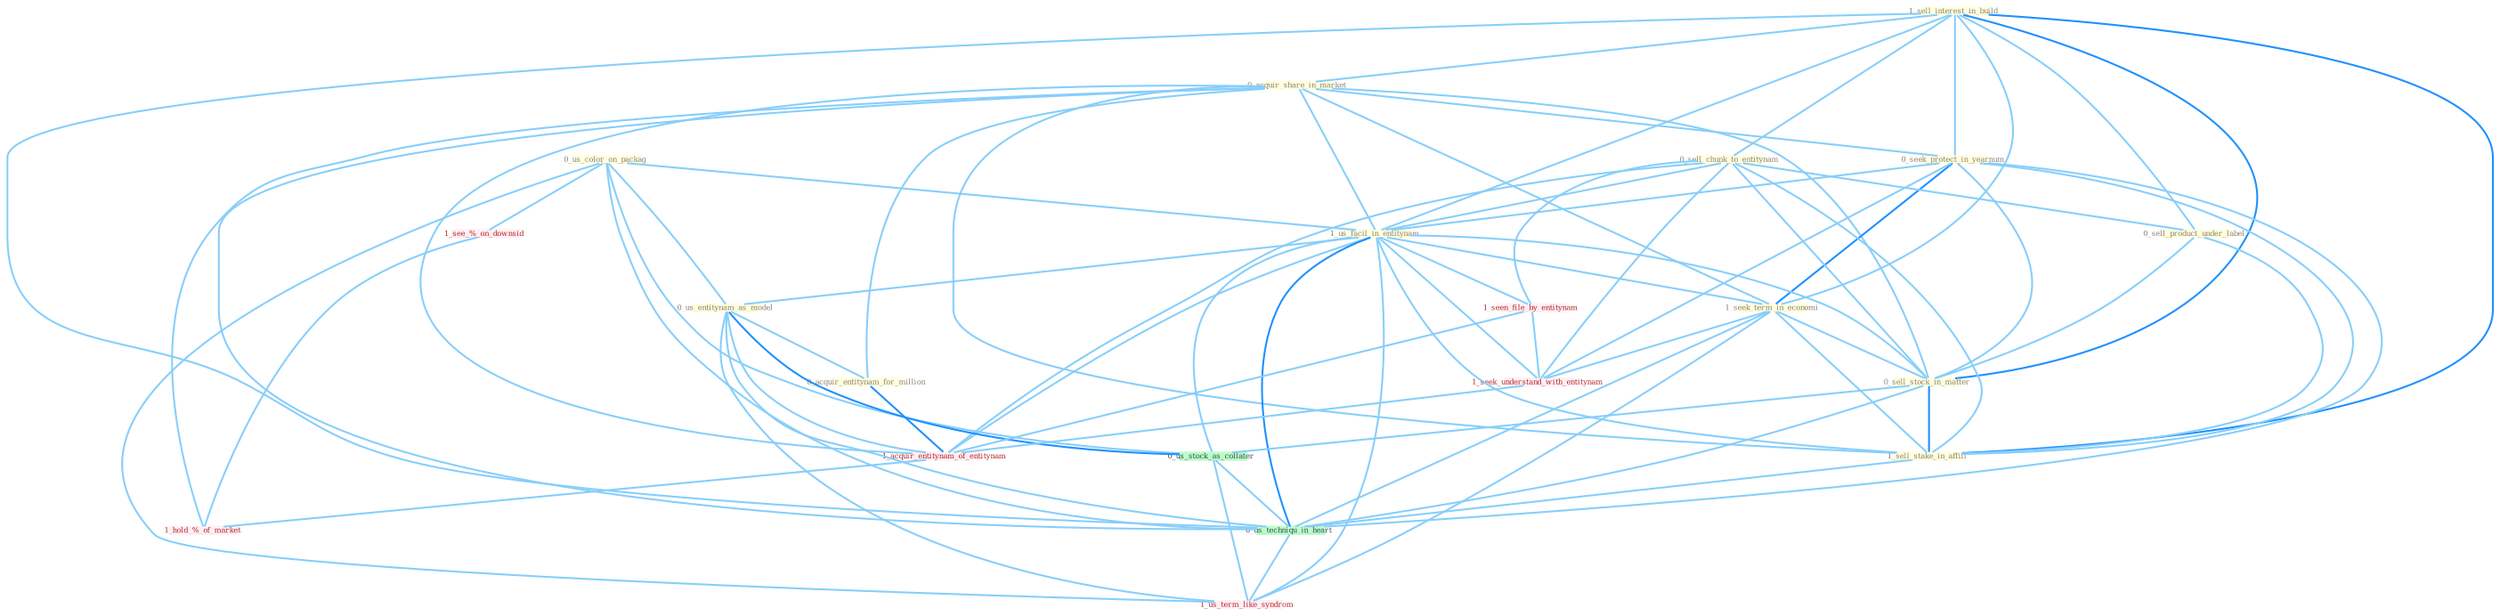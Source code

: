 Graph G{ 
    node
    [shape=polygon,style=filled,width=.5,height=.06,color="#BDFCC9",fixedsize=true,fontsize=4,
    fontcolor="#2f4f4f"];
    {node
    [color="#ffffe0", fontcolor="#8b7d6b"] "0_us_color_on_packag " "1_sell_interest_in_build " "0_acquir_share_in_market " "0_seek_protect_in_yearnum " "0_sell_chunk_to_entitynam " "1_us_facil_in_entitynam " "0_us_entitynam_as_model " "1_seek_term_in_economi " "0_sell_product_under_label " "0_sell_stock_in_matter " "0_acquir_entitynam_for_million " "1_sell_stake_in_affili "}
{node [color="#fff0f5", fontcolor="#b22222"] "1_seen_file_by_entitynam " "1_seek_understand_with_entitynam " "1_acquir_entitynam_of_entitynam " "1_see_%_on_downsid " "1_us_term_like_syndrom " "1_hold_%_of_market "}
edge [color="#B0E2FF"];

	"0_us_color_on_packag " -- "1_us_facil_in_entitynam " [w="1", color="#87cefa" ];
	"0_us_color_on_packag " -- "0_us_entitynam_as_model " [w="1", color="#87cefa" ];
	"0_us_color_on_packag " -- "0_us_stock_as_collater " [w="1", color="#87cefa" ];
	"0_us_color_on_packag " -- "0_us_techniqu_in_heart " [w="1", color="#87cefa" ];
	"0_us_color_on_packag " -- "1_see_%_on_downsid " [w="1", color="#87cefa" ];
	"0_us_color_on_packag " -- "1_us_term_like_syndrom " [w="1", color="#87cefa" ];
	"1_sell_interest_in_build " -- "0_acquir_share_in_market " [w="1", color="#87cefa" ];
	"1_sell_interest_in_build " -- "0_seek_protect_in_yearnum " [w="1", color="#87cefa" ];
	"1_sell_interest_in_build " -- "0_sell_chunk_to_entitynam " [w="1", color="#87cefa" ];
	"1_sell_interest_in_build " -- "1_us_facil_in_entitynam " [w="1", color="#87cefa" ];
	"1_sell_interest_in_build " -- "1_seek_term_in_economi " [w="1", color="#87cefa" ];
	"1_sell_interest_in_build " -- "0_sell_product_under_label " [w="1", color="#87cefa" ];
	"1_sell_interest_in_build " -- "0_sell_stock_in_matter " [w="2", color="#1e90ff" , len=0.8];
	"1_sell_interest_in_build " -- "1_sell_stake_in_affili " [w="2", color="#1e90ff" , len=0.8];
	"1_sell_interest_in_build " -- "0_us_techniqu_in_heart " [w="1", color="#87cefa" ];
	"0_acquir_share_in_market " -- "0_seek_protect_in_yearnum " [w="1", color="#87cefa" ];
	"0_acquir_share_in_market " -- "1_us_facil_in_entitynam " [w="1", color="#87cefa" ];
	"0_acquir_share_in_market " -- "1_seek_term_in_economi " [w="1", color="#87cefa" ];
	"0_acquir_share_in_market " -- "0_sell_stock_in_matter " [w="1", color="#87cefa" ];
	"0_acquir_share_in_market " -- "0_acquir_entitynam_for_million " [w="1", color="#87cefa" ];
	"0_acquir_share_in_market " -- "1_sell_stake_in_affili " [w="1", color="#87cefa" ];
	"0_acquir_share_in_market " -- "1_acquir_entitynam_of_entitynam " [w="1", color="#87cefa" ];
	"0_acquir_share_in_market " -- "0_us_techniqu_in_heart " [w="1", color="#87cefa" ];
	"0_acquir_share_in_market " -- "1_hold_%_of_market " [w="1", color="#87cefa" ];
	"0_seek_protect_in_yearnum " -- "1_us_facil_in_entitynam " [w="1", color="#87cefa" ];
	"0_seek_protect_in_yearnum " -- "1_seek_term_in_economi " [w="2", color="#1e90ff" , len=0.8];
	"0_seek_protect_in_yearnum " -- "0_sell_stock_in_matter " [w="1", color="#87cefa" ];
	"0_seek_protect_in_yearnum " -- "1_sell_stake_in_affili " [w="1", color="#87cefa" ];
	"0_seek_protect_in_yearnum " -- "1_seek_understand_with_entitynam " [w="1", color="#87cefa" ];
	"0_seek_protect_in_yearnum " -- "0_us_techniqu_in_heart " [w="1", color="#87cefa" ];
	"0_sell_chunk_to_entitynam " -- "1_us_facil_in_entitynam " [w="1", color="#87cefa" ];
	"0_sell_chunk_to_entitynam " -- "0_sell_product_under_label " [w="1", color="#87cefa" ];
	"0_sell_chunk_to_entitynam " -- "0_sell_stock_in_matter " [w="1", color="#87cefa" ];
	"0_sell_chunk_to_entitynam " -- "1_sell_stake_in_affili " [w="1", color="#87cefa" ];
	"0_sell_chunk_to_entitynam " -- "1_seen_file_by_entitynam " [w="1", color="#87cefa" ];
	"0_sell_chunk_to_entitynam " -- "1_seek_understand_with_entitynam " [w="1", color="#87cefa" ];
	"0_sell_chunk_to_entitynam " -- "1_acquir_entitynam_of_entitynam " [w="1", color="#87cefa" ];
	"1_us_facil_in_entitynam " -- "0_us_entitynam_as_model " [w="1", color="#87cefa" ];
	"1_us_facil_in_entitynam " -- "1_seek_term_in_economi " [w="1", color="#87cefa" ];
	"1_us_facil_in_entitynam " -- "0_sell_stock_in_matter " [w="1", color="#87cefa" ];
	"1_us_facil_in_entitynam " -- "1_sell_stake_in_affili " [w="1", color="#87cefa" ];
	"1_us_facil_in_entitynam " -- "1_seen_file_by_entitynam " [w="1", color="#87cefa" ];
	"1_us_facil_in_entitynam " -- "0_us_stock_as_collater " [w="1", color="#87cefa" ];
	"1_us_facil_in_entitynam " -- "1_seek_understand_with_entitynam " [w="1", color="#87cefa" ];
	"1_us_facil_in_entitynam " -- "1_acquir_entitynam_of_entitynam " [w="1", color="#87cefa" ];
	"1_us_facil_in_entitynam " -- "0_us_techniqu_in_heart " [w="2", color="#1e90ff" , len=0.8];
	"1_us_facil_in_entitynam " -- "1_us_term_like_syndrom " [w="1", color="#87cefa" ];
	"0_us_entitynam_as_model " -- "0_acquir_entitynam_for_million " [w="1", color="#87cefa" ];
	"0_us_entitynam_as_model " -- "0_us_stock_as_collater " [w="2", color="#1e90ff" , len=0.8];
	"0_us_entitynam_as_model " -- "1_acquir_entitynam_of_entitynam " [w="1", color="#87cefa" ];
	"0_us_entitynam_as_model " -- "0_us_techniqu_in_heart " [w="1", color="#87cefa" ];
	"0_us_entitynam_as_model " -- "1_us_term_like_syndrom " [w="1", color="#87cefa" ];
	"1_seek_term_in_economi " -- "0_sell_stock_in_matter " [w="1", color="#87cefa" ];
	"1_seek_term_in_economi " -- "1_sell_stake_in_affili " [w="1", color="#87cefa" ];
	"1_seek_term_in_economi " -- "1_seek_understand_with_entitynam " [w="1", color="#87cefa" ];
	"1_seek_term_in_economi " -- "0_us_techniqu_in_heart " [w="1", color="#87cefa" ];
	"1_seek_term_in_economi " -- "1_us_term_like_syndrom " [w="1", color="#87cefa" ];
	"0_sell_product_under_label " -- "0_sell_stock_in_matter " [w="1", color="#87cefa" ];
	"0_sell_product_under_label " -- "1_sell_stake_in_affili " [w="1", color="#87cefa" ];
	"0_sell_stock_in_matter " -- "1_sell_stake_in_affili " [w="2", color="#1e90ff" , len=0.8];
	"0_sell_stock_in_matter " -- "0_us_stock_as_collater " [w="1", color="#87cefa" ];
	"0_sell_stock_in_matter " -- "0_us_techniqu_in_heart " [w="1", color="#87cefa" ];
	"0_acquir_entitynam_for_million " -- "1_acquir_entitynam_of_entitynam " [w="2", color="#1e90ff" , len=0.8];
	"1_sell_stake_in_affili " -- "0_us_techniqu_in_heart " [w="1", color="#87cefa" ];
	"1_seen_file_by_entitynam " -- "1_seek_understand_with_entitynam " [w="1", color="#87cefa" ];
	"1_seen_file_by_entitynam " -- "1_acquir_entitynam_of_entitynam " [w="1", color="#87cefa" ];
	"0_us_stock_as_collater " -- "0_us_techniqu_in_heart " [w="1", color="#87cefa" ];
	"0_us_stock_as_collater " -- "1_us_term_like_syndrom " [w="1", color="#87cefa" ];
	"1_seek_understand_with_entitynam " -- "1_acquir_entitynam_of_entitynam " [w="1", color="#87cefa" ];
	"1_acquir_entitynam_of_entitynam " -- "1_hold_%_of_market " [w="1", color="#87cefa" ];
	"0_us_techniqu_in_heart " -- "1_us_term_like_syndrom " [w="1", color="#87cefa" ];
	"1_see_%_on_downsid " -- "1_hold_%_of_market " [w="1", color="#87cefa" ];
}